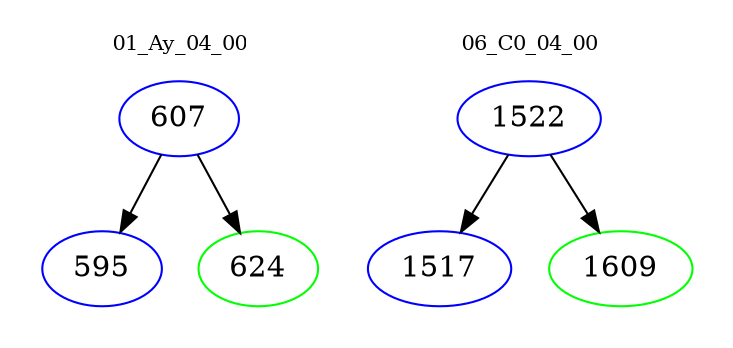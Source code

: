 digraph{
subgraph cluster_0 {
color = white
label = "01_Ay_04_00";
fontsize=10;
T0_607 [label="607", color="blue"]
T0_607 -> T0_595 [color="black"]
T0_595 [label="595", color="blue"]
T0_607 -> T0_624 [color="black"]
T0_624 [label="624", color="green"]
}
subgraph cluster_1 {
color = white
label = "06_C0_04_00";
fontsize=10;
T1_1522 [label="1522", color="blue"]
T1_1522 -> T1_1517 [color="black"]
T1_1517 [label="1517", color="blue"]
T1_1522 -> T1_1609 [color="black"]
T1_1609 [label="1609", color="green"]
}
}
